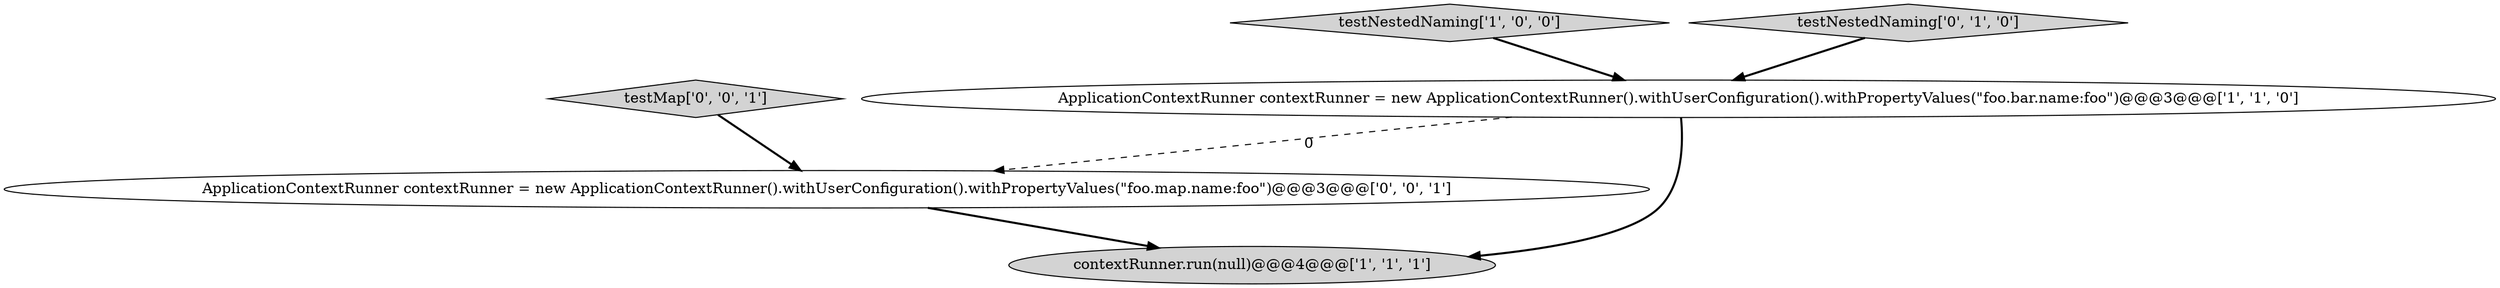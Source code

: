 digraph {
1 [style = filled, label = "ApplicationContextRunner contextRunner = new ApplicationContextRunner().withUserConfiguration().withPropertyValues(\"foo.bar.name:foo\")@@@3@@@['1', '1', '0']", fillcolor = white, shape = ellipse image = "AAA0AAABBB1BBB"];
4 [style = filled, label = "ApplicationContextRunner contextRunner = new ApplicationContextRunner().withUserConfiguration().withPropertyValues(\"foo.map.name:foo\")@@@3@@@['0', '0', '1']", fillcolor = white, shape = ellipse image = "AAA0AAABBB3BBB"];
2 [style = filled, label = "testNestedNaming['1', '0', '0']", fillcolor = lightgray, shape = diamond image = "AAA0AAABBB1BBB"];
0 [style = filled, label = "contextRunner.run(null)@@@4@@@['1', '1', '1']", fillcolor = lightgray, shape = ellipse image = "AAA0AAABBB1BBB"];
3 [style = filled, label = "testNestedNaming['0', '1', '0']", fillcolor = lightgray, shape = diamond image = "AAA0AAABBB2BBB"];
5 [style = filled, label = "testMap['0', '0', '1']", fillcolor = lightgray, shape = diamond image = "AAA0AAABBB3BBB"];
1->4 [style = dashed, label="0"];
1->0 [style = bold, label=""];
3->1 [style = bold, label=""];
2->1 [style = bold, label=""];
5->4 [style = bold, label=""];
4->0 [style = bold, label=""];
}
